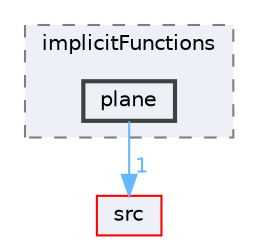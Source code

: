 digraph "applications/utilities/preProcessing/setAlphaField/alphaFieldFunctions/implicitFunctions/plane"
{
 // LATEX_PDF_SIZE
  bgcolor="transparent";
  edge [fontname=Helvetica,fontsize=10,labelfontname=Helvetica,labelfontsize=10];
  node [fontname=Helvetica,fontsize=10,shape=box,height=0.2,width=0.4];
  compound=true
  subgraph clusterdir_b0474406b818fbdc2e27ce1a84b06ca4 {
    graph [ bgcolor="#edf0f7", pencolor="grey50", label="implicitFunctions", fontname=Helvetica,fontsize=10 style="filled,dashed", URL="dir_b0474406b818fbdc2e27ce1a84b06ca4.html",tooltip=""]
  dir_820883076150a1c2f0555de662195766 [label="plane", fillcolor="#edf0f7", color="grey25", style="filled,bold", URL="dir_820883076150a1c2f0555de662195766.html",tooltip=""];
  }
  dir_68267d1309a1af8e8297ef4c3efbcdba [label="src", fillcolor="#edf0f7", color="red", style="filled", URL="dir_68267d1309a1af8e8297ef4c3efbcdba.html",tooltip=""];
  dir_820883076150a1c2f0555de662195766->dir_68267d1309a1af8e8297ef4c3efbcdba [headlabel="1", labeldistance=1.5 headhref="dir_002923_003729.html" href="dir_002923_003729.html" color="steelblue1" fontcolor="steelblue1"];
}

